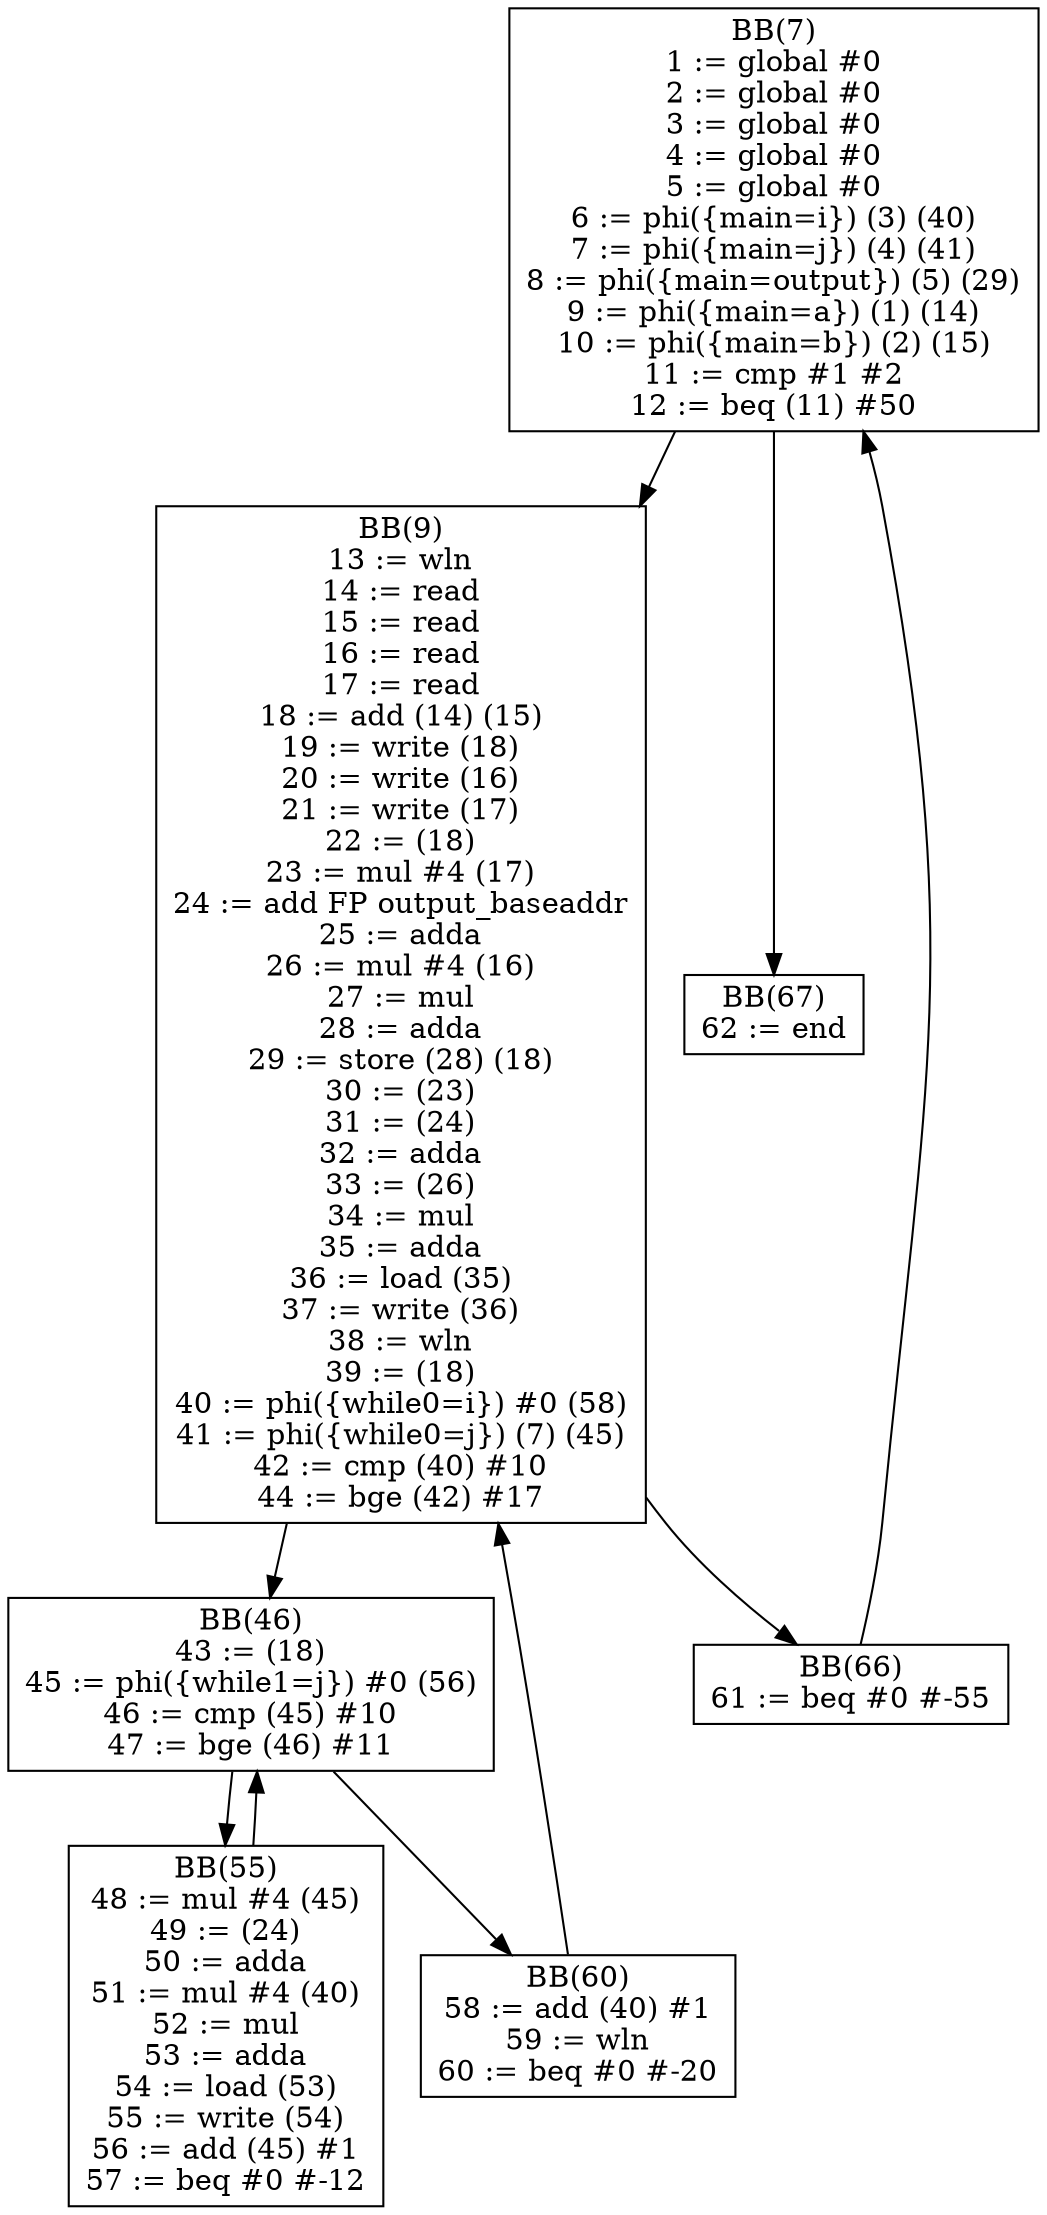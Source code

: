 digraph cfg {
BB7[shape = box, label = "BB(7)\n" + "1 := global #0\n" + "2 := global #0\n" + "3 := global #0\n" + "4 := global #0\n" + "5 := global #0\n" + "6 := phi({main=i}) (3) (40)\n" + "7 := phi({main=j}) (4) (41)\n" + "8 := phi({main=output}) (5) (29)\n" + "9 := phi({main=a}) (1) (14)\n" + "10 := phi({main=b}) (2) (15)\n" + "11 := cmp #1 #2\n" + "12 := beq (11) #50\n"];
BB9[shape = box, label = "BB(9)\n" + "13 := wln\n" + "14 := read\n" + "15 := read\n" + "16 := read\n" + "17 := read\n" + "18 := add (14) (15)\n" + "19 := write (18)\n" + "20 := write (16)\n" + "21 := write (17)\n" + "22 := (18)\n" + "23 := mul #4 (17)\n" + "24 := add FP output_baseaddr\n" + "25 := adda\n" + "26 := mul #4 (16)\n" + "27 := mul\n" + "28 := adda\n" + "29 := store (28) (18)\n" + "30 := (23)\n" + "31 := (24)\n" + "32 := adda\n" + "33 := (26)\n" + "34 := mul\n" + "35 := adda\n" + "36 := load (35)\n" + "37 := write (36)\n" + "38 := wln\n" + "39 := (18)\n" + "40 := phi({while0=i}) #0 (58)\n" + "41 := phi({while0=j}) (7) (45)\n" + "42 := cmp (40) #10\n" + "44 := bge (42) #17\n"];
BB67[shape = box, label = "BB(67)\n" + "62 := end\n"];
BB46[shape = box, label = "BB(46)\n" + "43 := (18)\n" + "45 := phi({while1=j}) #0 (56)\n" + "46 := cmp (45) #10\n" + "47 := bge (46) #11\n"];
BB66[shape = box, label = "BB(66)\n" + "61 := beq #0 #-55\n"];
BB55[shape = box, label = "BB(55)\n" + "48 := mul #4 (45)\n" + "49 := (24)\n" + "50 := adda\n" + "51 := mul #4 (40)\n" + "52 := mul\n" + "53 := adda\n" + "54 := load (53)\n" + "55 := write (54)\n" + "56 := add (45) #1\n" + "57 := beq #0 #-12\n"];
BB60[shape = box, label = "BB(60)\n" + "58 := add (40) #1\n" + "59 := wln\n" + "60 := beq #0 #-20\n"];
BB7 -> BB9;
BB7 -> BB67;
BB9 -> BB46;
BB9 -> BB66;
BB46 -> BB55;
BB46 -> BB60;
BB66 -> BB7;
BB55 -> BB46;
BB60 -> BB9;
}
